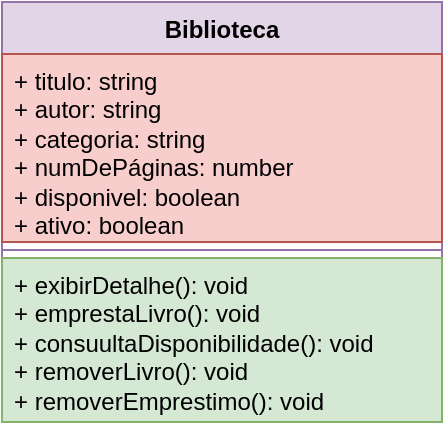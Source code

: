<mxfile version="24.7.14">
  <diagram name="Página-1" id="dQaXY5gmCn6rPSSfQFj8">
    <mxGraphModel dx="794" dy="394" grid="1" gridSize="10" guides="1" tooltips="1" connect="1" arrows="1" fold="1" page="1" pageScale="1" pageWidth="827" pageHeight="1169" math="0" shadow="0">
      <root>
        <mxCell id="0" />
        <mxCell id="1" parent="0" />
        <mxCell id="vh6wfTyL9krGOzLQRLEe-1" value="Biblioteca" style="swimlane;fontStyle=1;align=center;verticalAlign=top;childLayout=stackLayout;horizontal=1;startSize=26;horizontalStack=0;resizeParent=1;resizeParentMax=0;resizeLast=0;collapsible=1;marginBottom=0;whiteSpace=wrap;html=1;fillColor=#e1d5e7;strokeColor=#9673a6;" vertex="1" parent="1">
          <mxGeometry x="150" y="60" width="220" height="210" as="geometry">
            <mxRectangle x="330" y="140" width="90" height="30" as="alternateBounds" />
          </mxGeometry>
        </mxCell>
        <mxCell id="vh6wfTyL9krGOzLQRLEe-2" value="&lt;div&gt;+ titulo: string&lt;/div&gt;&lt;div&gt;+ autor: string&lt;/div&gt;&lt;div&gt;+ categoria: string&lt;br&gt;&lt;/div&gt;&lt;div&gt;+ numDePáginas: number&lt;/div&gt;&lt;div&gt;+ disponivel: boolean&lt;/div&gt;&lt;div&gt;+ ativo: boolean&lt;br&gt;&lt;/div&gt;" style="text;strokeColor=#b85450;fillColor=#f8cecc;align=left;verticalAlign=top;spacingLeft=4;spacingRight=4;overflow=hidden;rotatable=0;points=[[0,0.5],[1,0.5]];portConstraint=eastwest;whiteSpace=wrap;html=1;" vertex="1" parent="vh6wfTyL9krGOzLQRLEe-1">
          <mxGeometry y="26" width="220" height="94" as="geometry" />
        </mxCell>
        <mxCell id="vh6wfTyL9krGOzLQRLEe-3" value="" style="line;strokeWidth=1;fillColor=none;align=left;verticalAlign=middle;spacingTop=-1;spacingLeft=3;spacingRight=3;rotatable=0;labelPosition=right;points=[];portConstraint=eastwest;strokeColor=inherit;" vertex="1" parent="vh6wfTyL9krGOzLQRLEe-1">
          <mxGeometry y="120" width="220" height="8" as="geometry" />
        </mxCell>
        <mxCell id="vh6wfTyL9krGOzLQRLEe-4" value="&lt;div&gt;+ exibirDetalhe(): void&lt;/div&gt;&lt;div&gt;+ emprestaLivro(): void&lt;/div&gt;&lt;div&gt;+ consuultaDisponibilidade(): void&lt;/div&gt;&lt;div&gt;+ removerLivro(): void&lt;/div&gt;&lt;div&gt;+ removerEmprestimo(): void&lt;/div&gt;" style="text;strokeColor=#82b366;fillColor=#d5e8d4;align=left;verticalAlign=top;spacingLeft=4;spacingRight=4;overflow=hidden;rotatable=0;points=[[0,0.5],[1,0.5]];portConstraint=eastwest;whiteSpace=wrap;html=1;" vertex="1" parent="vh6wfTyL9krGOzLQRLEe-1">
          <mxGeometry y="128" width="220" height="82" as="geometry" />
        </mxCell>
      </root>
    </mxGraphModel>
  </diagram>
</mxfile>
